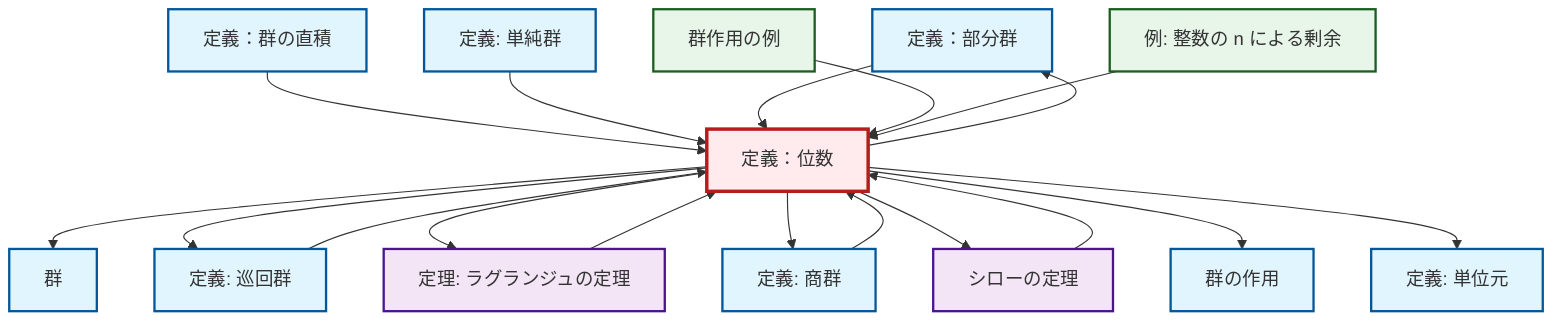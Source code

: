 graph TD
    classDef definition fill:#e1f5fe,stroke:#01579b,stroke-width:2px
    classDef theorem fill:#f3e5f5,stroke:#4a148c,stroke-width:2px
    classDef axiom fill:#fff3e0,stroke:#e65100,stroke-width:2px
    classDef example fill:#e8f5e9,stroke:#1b5e20,stroke-width:2px
    classDef current fill:#ffebee,stroke:#b71c1c,stroke-width:3px
    def-subgroup["定義：部分群"]:::definition
    def-identity-element["定義: 単位元"]:::definition
    def-order["定義：位数"]:::definition
    ex-quotient-integers-mod-n["例: 整数の n による剰余"]:::example
    thm-sylow["シローの定理"]:::theorem
    def-simple-group["定義: 単純群"]:::definition
    def-group-action["群の作用"]:::definition
    def-cyclic-group["定義: 巡回群"]:::definition
    def-direct-product["定義：群の直積"]:::definition
    def-group["群"]:::definition
    thm-lagrange["定理: ラグランジュの定理"]:::theorem
    def-quotient-group["定義: 商群"]:::definition
    ex-group-action-examples["群作用の例"]:::example
    def-direct-product --> def-order
    def-order --> def-group
    def-simple-group --> def-order
    def-subgroup --> def-order
    def-order --> def-cyclic-group
    def-cyclic-group --> def-order
    def-order --> def-subgroup
    def-quotient-group --> def-order
    def-order --> thm-lagrange
    thm-lagrange --> def-order
    def-order --> def-quotient-group
    def-order --> thm-sylow
    def-order --> def-group-action
    thm-sylow --> def-order
    ex-group-action-examples --> def-order
    def-order --> def-identity-element
    ex-quotient-integers-mod-n --> def-order
    class def-order current